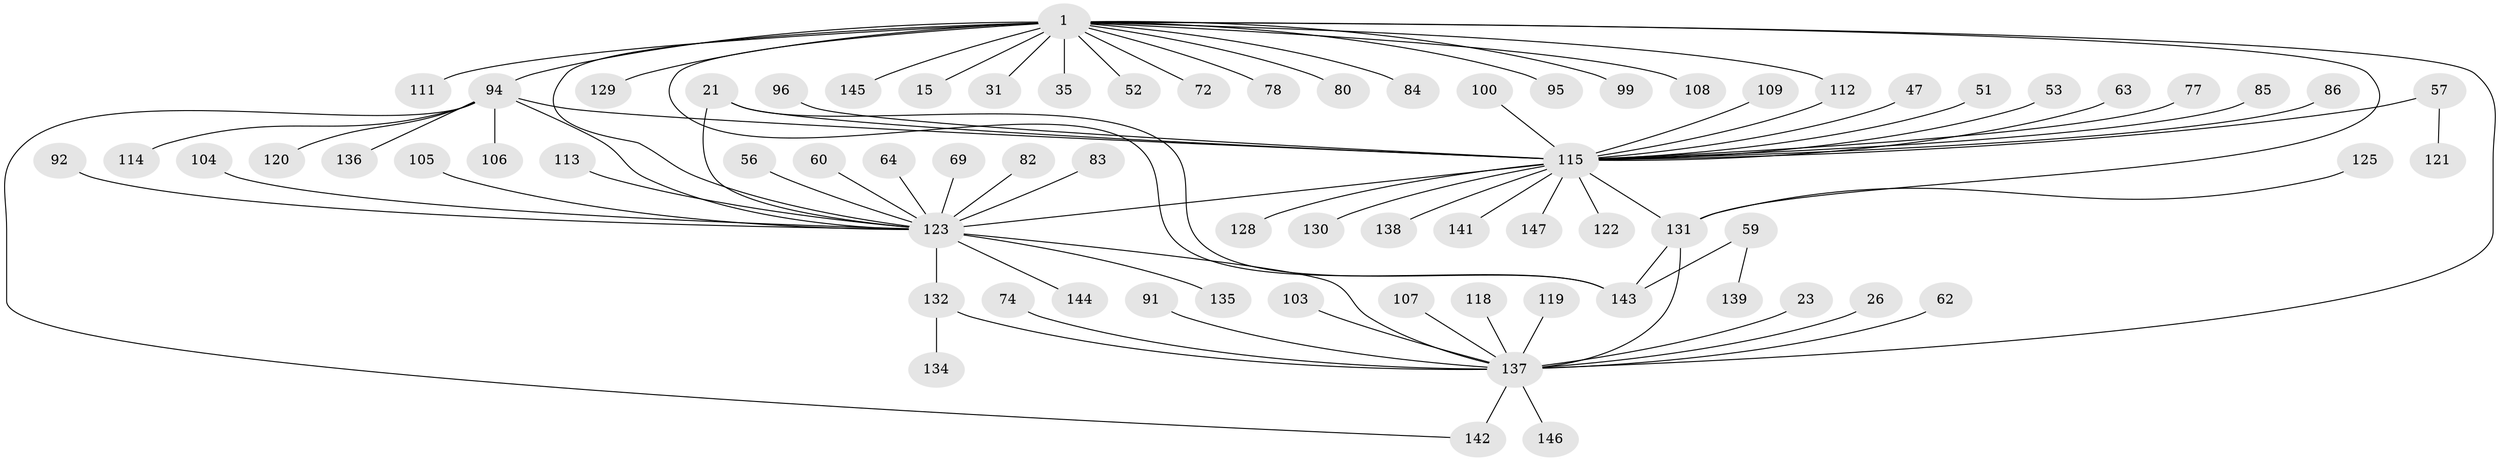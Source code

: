 // original degree distribution, {30: 0.006802721088435374, 7: 0.013605442176870748, 6: 0.047619047619047616, 8: 0.02040816326530612, 2: 0.17687074829931973, 14: 0.006802721088435374, 10: 0.006802721088435374, 3: 0.09523809523809523, 4: 0.04081632653061224, 1: 0.5374149659863946, 5: 0.04081632653061224, 17: 0.006802721088435374}
// Generated by graph-tools (version 1.1) at 2025/47/03/09/25 04:47:08]
// undirected, 73 vertices, 83 edges
graph export_dot {
graph [start="1"]
  node [color=gray90,style=filled];
  1;
  15;
  21;
  23;
  26;
  31;
  35;
  47;
  51;
  52;
  53;
  56;
  57 [super="+27"];
  59;
  60;
  62;
  63;
  64;
  69;
  72 [super="+54"];
  74;
  77;
  78;
  80;
  82;
  83;
  84;
  85;
  86;
  91;
  92;
  94 [super="+28+79+61"];
  95;
  96;
  99;
  100 [super="+45"];
  103 [super="+71"];
  104 [super="+29+30"];
  105;
  106;
  107 [super="+13"];
  108;
  109 [super="+48"];
  111;
  112 [super="+16+18+40+75"];
  113;
  114;
  115 [super="+14+70+76+66"];
  118;
  119 [super="+93"];
  120;
  121;
  122;
  123 [super="+117"];
  125;
  128;
  129;
  130;
  131 [super="+81+101+97+110+116"];
  132 [super="+39+90"];
  134;
  135;
  136 [super="+44"];
  137 [super="+8+46"];
  138;
  139 [super="+126"];
  141;
  142 [super="+127"];
  143 [super="+3+133"];
  144 [super="+88"];
  145 [super="+140"];
  146 [super="+68+124"];
  147;
  1 -- 15;
  1 -- 31;
  1 -- 35;
  1 -- 52;
  1 -- 78;
  1 -- 80;
  1 -- 84;
  1 -- 94 [weight=6];
  1 -- 95;
  1 -- 99;
  1 -- 108;
  1 -- 111;
  1 -- 129;
  1 -- 137 [weight=4];
  1 -- 143;
  1 -- 112;
  1 -- 72;
  1 -- 145;
  1 -- 123 [weight=2];
  1 -- 131;
  21 -- 143 [weight=2];
  21 -- 115;
  21 -- 123;
  23 -- 137;
  26 -- 137;
  47 -- 115;
  51 -- 115;
  53 -- 115;
  56 -- 123;
  57 -- 121;
  57 -- 115 [weight=3];
  59 -- 143 [weight=2];
  59 -- 139;
  60 -- 123;
  62 -- 137;
  63 -- 115;
  64 -- 123;
  69 -- 123;
  74 -- 137;
  77 -- 115;
  82 -- 123;
  83 -- 123;
  85 -- 115;
  86 -- 115;
  91 -- 137;
  92 -- 123;
  94 -- 106;
  94 -- 114;
  94 -- 120;
  94 -- 115 [weight=5];
  94 -- 136;
  94 -- 123 [weight=2];
  94 -- 142;
  96 -- 115;
  100 -- 115;
  103 -- 137;
  104 -- 123;
  105 -- 123;
  107 -- 137;
  109 -- 115 [weight=2];
  112 -- 115;
  113 -- 123;
  115 -- 128;
  115 -- 130;
  115 -- 138;
  115 -- 141;
  115 -- 147;
  115 -- 122;
  115 -- 123 [weight=4];
  115 -- 131 [weight=3];
  118 -- 137;
  119 -- 137;
  123 -- 132 [weight=4];
  123 -- 135;
  123 -- 137 [weight=3];
  123 -- 144;
  125 -- 131;
  131 -- 143;
  131 -- 137 [weight=2];
  132 -- 134;
  132 -- 137;
  137 -- 146;
  137 -- 142 [weight=2];
}
